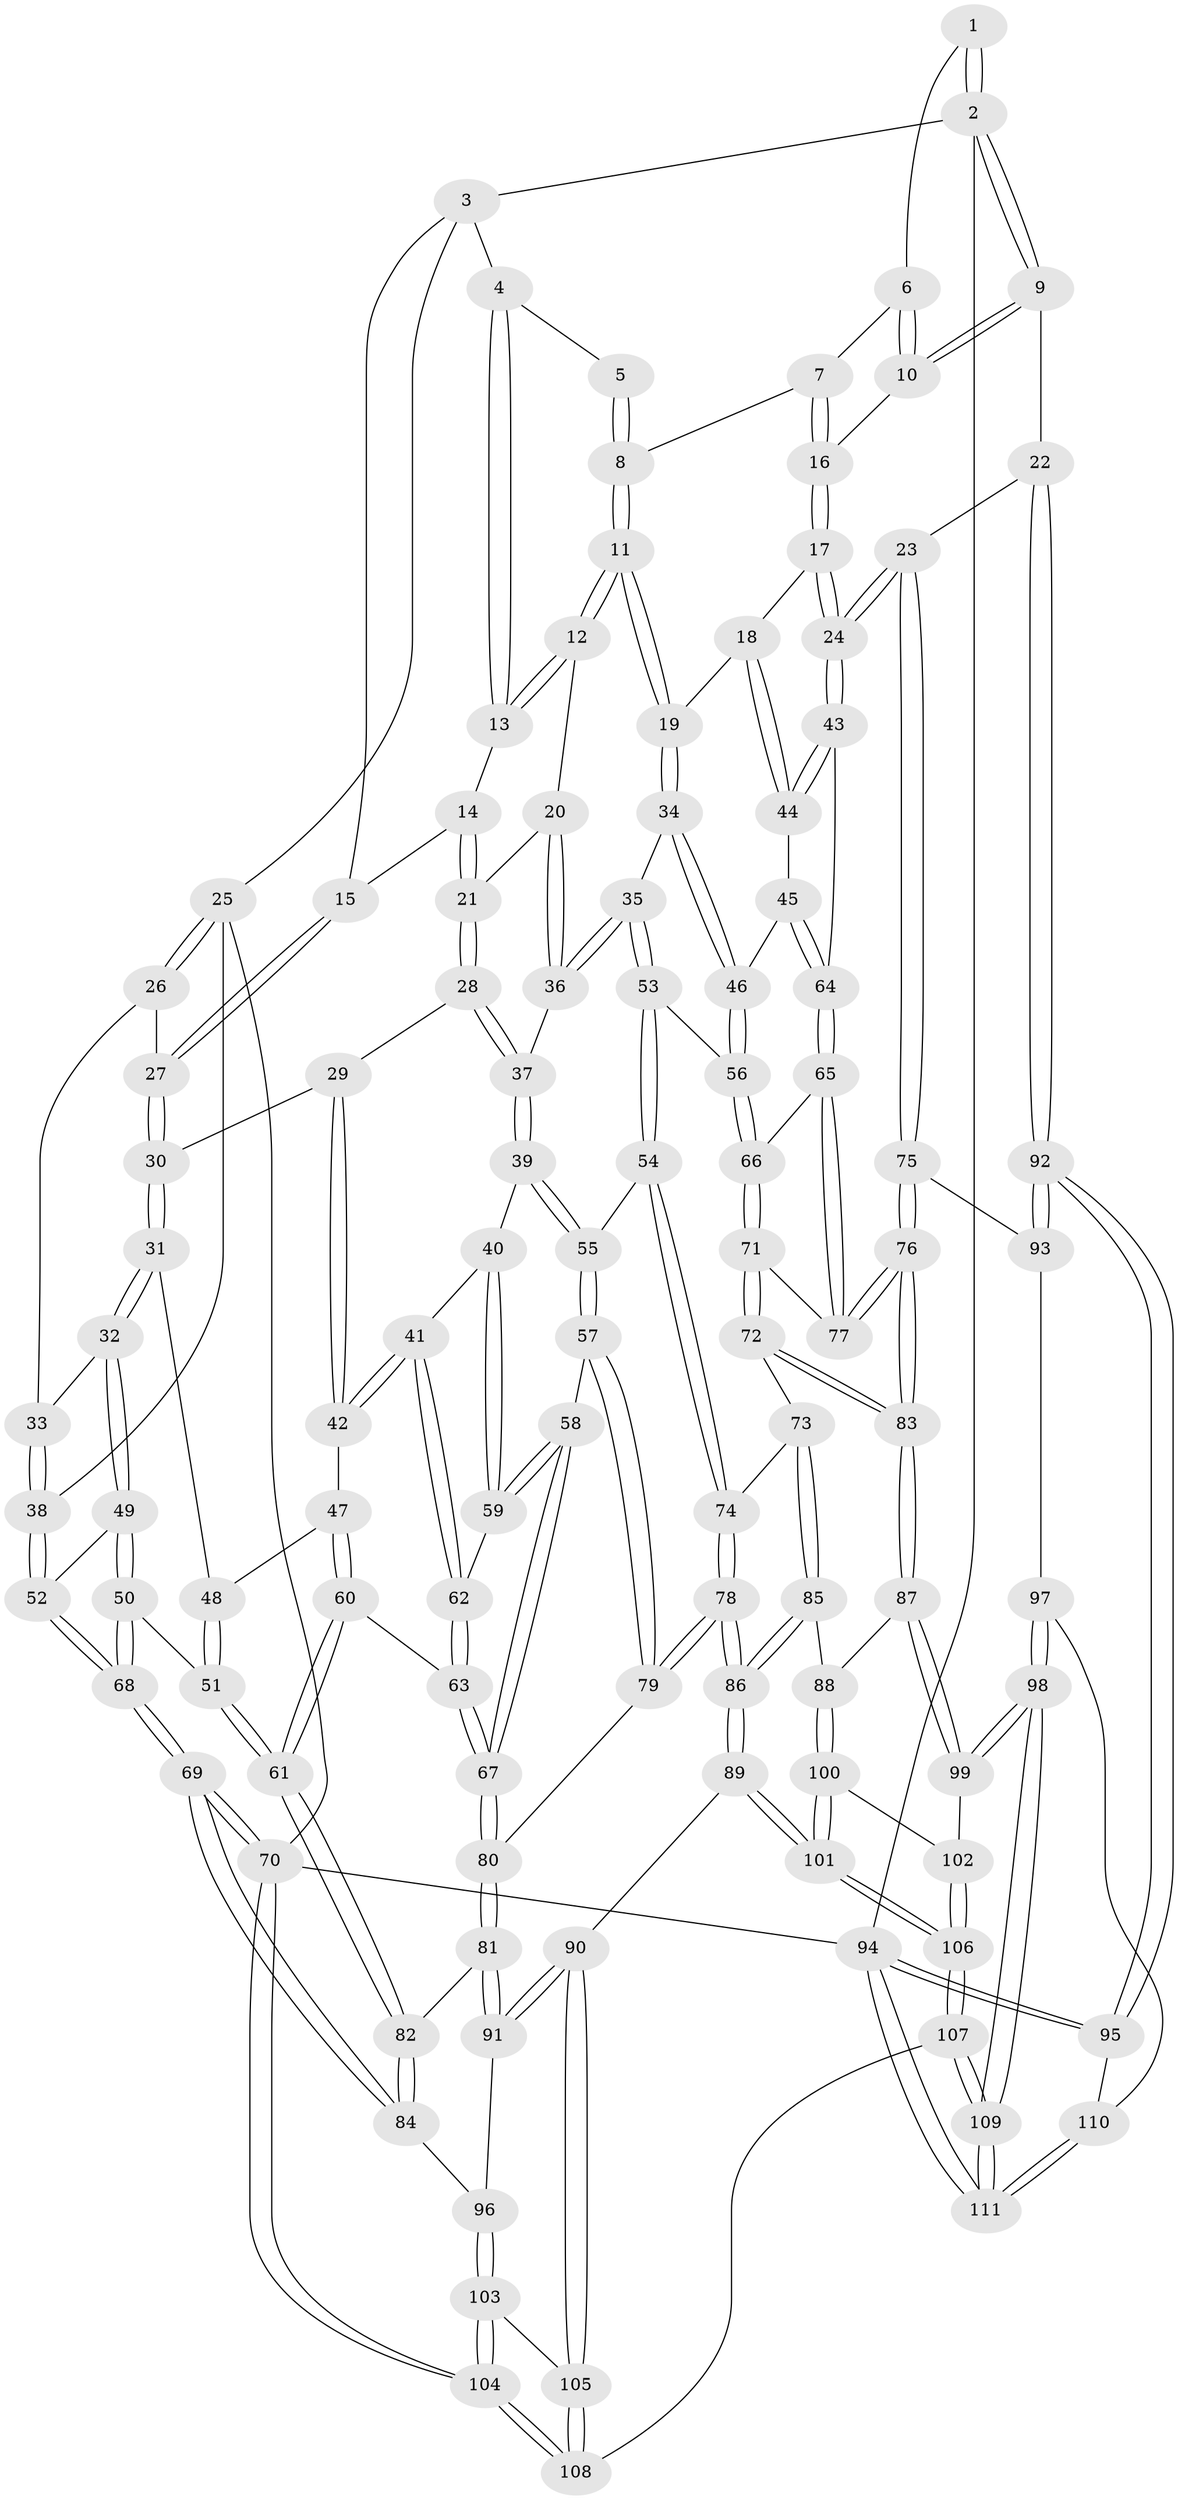 // coarse degree distribution, {3: 0.16666666666666666, 4: 0.19696969696969696, 5: 0.5151515151515151, 6: 0.09090909090909091, 7: 0.015151515151515152, 8: 0.015151515151515152}
// Generated by graph-tools (version 1.1) at 2025/06/03/04/25 22:06:21]
// undirected, 111 vertices, 274 edges
graph export_dot {
graph [start="1"]
  node [color=gray90,style=filled];
  1 [pos="+1+0"];
  2 [pos="+1+0"];
  3 [pos="+0.34482090362778184+0"];
  4 [pos="+0.45333307422040986+0"];
  5 [pos="+0.6513333218375771+0"];
  6 [pos="+0.9262527318544912+0.06770250170949503"];
  7 [pos="+0.830881172668713+0.10767170419402695"];
  8 [pos="+0.7354895064934561+0.05877517279724094"];
  9 [pos="+1+0.22319664830561614"];
  10 [pos="+1+0.1556724041154859"];
  11 [pos="+0.6596314161904431+0.21406723996451696"];
  12 [pos="+0.597708722856325+0.21484343248307058"];
  13 [pos="+0.5581555071155522+0.16645168184509898"];
  14 [pos="+0.4002819272848823+0.1639010597724851"];
  15 [pos="+0.271731907374879+0.05956546020245363"];
  16 [pos="+0.8712358407004066+0.20432224114335626"];
  17 [pos="+0.8685686143014273+0.22928059833263506"];
  18 [pos="+0.7484110331837688+0.30175100140789457"];
  19 [pos="+0.7068565184914162+0.2923587598533258"];
  20 [pos="+0.5632105346569185+0.2408171729942892"];
  21 [pos="+0.48059649496834905+0.2689267113248673"];
  22 [pos="+1+0.4229126494542485"];
  23 [pos="+1+0.42574134308661515"];
  24 [pos="+1+0.41075187001349883"];
  25 [pos="+0+0.04994629401848695"];
  26 [pos="+0.2106448258880029+0.09636065093712512"];
  27 [pos="+0.2598742335442569+0.07583849788297346"];
  28 [pos="+0.47214295930465955+0.2909671085885409"];
  29 [pos="+0.3822875366504069+0.3315344420893487"];
  30 [pos="+0.2780256409704687+0.28496997882665226"];
  31 [pos="+0.2779316110388781+0.28514514620367737"];
  32 [pos="+0.1296508034309936+0.3668903126003666"];
  33 [pos="+0.04583933862751786+0.27305299968238755"];
  34 [pos="+0.6885712479423991+0.32231502989658967"];
  35 [pos="+0.6277207425683294+0.3930567712891498"];
  36 [pos="+0.5735692102091076+0.37550146028169495"];
  37 [pos="+0.5100979978598905+0.3827258890033796"];
  38 [pos="+0+0.30018742888817723"];
  39 [pos="+0.49273146844866544+0.4098898432814579"];
  40 [pos="+0.45762957322754577+0.41954707663384194"];
  41 [pos="+0.4072251189796092+0.41966266452831674"];
  42 [pos="+0.404498597501426+0.41785345216055897"];
  43 [pos="+0.9629706690891968+0.42808779135634584"];
  44 [pos="+0.7868555765175653+0.3529589951138136"];
  45 [pos="+0.7537851625277265+0.4738066075867587"];
  46 [pos="+0.7486896944033606+0.4779426024368172"];
  47 [pos="+0.3387947609173644+0.4362396010338203"];
  48 [pos="+0.2777993059600786+0.3825255334690722"];
  49 [pos="+0.12754487271540454+0.44842186342554186"];
  50 [pos="+0.1498140730606125+0.4997892810240491"];
  51 [pos="+0.1778722137793238+0.5164215967591953"];
  52 [pos="+0+0.36688654155866757"];
  53 [pos="+0.638432659702973+0.46935289844648637"];
  54 [pos="+0.5900538398613345+0.5171319024165597"];
  55 [pos="+0.5447484261725412+0.5155330663754155"];
  56 [pos="+0.734801373148938+0.4948538170316173"];
  57 [pos="+0.5092590729594602+0.5382043506802577"];
  58 [pos="+0.48126073541478154+0.542770042230618"];
  59 [pos="+0.45922651287618327+0.5184469585478568"];
  60 [pos="+0.3062657957103215+0.5294776341567579"];
  61 [pos="+0.23027673269212692+0.5855240514367975"];
  62 [pos="+0.4054331270375144+0.49020757599622955"];
  63 [pos="+0.3689625513685243+0.5217471399753477"];
  64 [pos="+0.9455751952564176+0.4410987965596707"];
  65 [pos="+0.8834271768706837+0.527218750199099"];
  66 [pos="+0.738257252083803+0.5059632330872887"];
  67 [pos="+0.43854612714893454+0.585836427224614"];
  68 [pos="+0+0.6292431138873956"];
  69 [pos="+0+0.8036980685793733"];
  70 [pos="+0+1"];
  71 [pos="+0.7443998920682071+0.5459426133356862"];
  72 [pos="+0.7413163689088347+0.6297009241636908"];
  73 [pos="+0.6495603757695487+0.6280783935902298"];
  74 [pos="+0.6280558514438088+0.6196287728305232"];
  75 [pos="+0.8822976740929049+0.6791892150191486"];
  76 [pos="+0.8435299970905803+0.6878598227047252"];
  77 [pos="+0.876852297840119+0.540953244969804"];
  78 [pos="+0.5407148922654581+0.6729659455244067"];
  79 [pos="+0.5380157091667828+0.6702141148970986"];
  80 [pos="+0.4258841419998037+0.6217106761385227"];
  81 [pos="+0.37453672943150385+0.6594827423026492"];
  82 [pos="+0.23560474997599498+0.6254482243510187"];
  83 [pos="+0.8184198161457847+0.7067388926226473"];
  84 [pos="+0.18272160477442131+0.724881146834209"];
  85 [pos="+0.6314674671656447+0.7864049757629408"];
  86 [pos="+0.5287649015958098+0.7763997441763145"];
  87 [pos="+0.818223376377904+0.7080281774838628"];
  88 [pos="+0.635884967153258+0.7883417160221656"];
  89 [pos="+0.5027840301879382+0.7948763033587318"];
  90 [pos="+0.4566478996841893+0.8140443313592609"];
  91 [pos="+0.44545528200851076+0.8050850611221507"];
  92 [pos="+1+0.7308147537152185"];
  93 [pos="+1+0.7160536749446361"];
  94 [pos="+1+1"];
  95 [pos="+1+0.7741978925686385"];
  96 [pos="+0.22316742913466242+0.7887305253425541"];
  97 [pos="+0.8629058593747018+0.8358543195631731"];
  98 [pos="+0.8604688100980616+0.8360677029520412"];
  99 [pos="+0.8534793336500482+0.829540582140442"];
  100 [pos="+0.6526587261139375+0.8306370094176563"];
  101 [pos="+0.6146930430882811+0.9329327058838512"];
  102 [pos="+0.7393496925997748+0.8872314821144921"];
  103 [pos="+0.23311169063723788+0.8765797141898877"];
  104 [pos="+0+1"];
  105 [pos="+0.41946620199923296+0.9753647568798665"];
  106 [pos="+0.6270864183673162+1"];
  107 [pos="+0.6206815007974819+1"];
  108 [pos="+0.470293083081427+1"];
  109 [pos="+0.9606044500954585+1"];
  110 [pos="+0.9593889033916262+0.8382258431358143"];
  111 [pos="+1+1"];
  1 -- 2;
  1 -- 2;
  1 -- 6;
  2 -- 3;
  2 -- 9;
  2 -- 9;
  2 -- 94;
  3 -- 4;
  3 -- 15;
  3 -- 25;
  4 -- 5;
  4 -- 13;
  4 -- 13;
  5 -- 8;
  5 -- 8;
  6 -- 7;
  6 -- 10;
  6 -- 10;
  7 -- 8;
  7 -- 16;
  7 -- 16;
  8 -- 11;
  8 -- 11;
  9 -- 10;
  9 -- 10;
  9 -- 22;
  10 -- 16;
  11 -- 12;
  11 -- 12;
  11 -- 19;
  11 -- 19;
  12 -- 13;
  12 -- 13;
  12 -- 20;
  13 -- 14;
  14 -- 15;
  14 -- 21;
  14 -- 21;
  15 -- 27;
  15 -- 27;
  16 -- 17;
  16 -- 17;
  17 -- 18;
  17 -- 24;
  17 -- 24;
  18 -- 19;
  18 -- 44;
  18 -- 44;
  19 -- 34;
  19 -- 34;
  20 -- 21;
  20 -- 36;
  20 -- 36;
  21 -- 28;
  21 -- 28;
  22 -- 23;
  22 -- 92;
  22 -- 92;
  23 -- 24;
  23 -- 24;
  23 -- 75;
  23 -- 75;
  24 -- 43;
  24 -- 43;
  25 -- 26;
  25 -- 26;
  25 -- 38;
  25 -- 70;
  26 -- 27;
  26 -- 33;
  27 -- 30;
  27 -- 30;
  28 -- 29;
  28 -- 37;
  28 -- 37;
  29 -- 30;
  29 -- 42;
  29 -- 42;
  30 -- 31;
  30 -- 31;
  31 -- 32;
  31 -- 32;
  31 -- 48;
  32 -- 33;
  32 -- 49;
  32 -- 49;
  33 -- 38;
  33 -- 38;
  34 -- 35;
  34 -- 46;
  34 -- 46;
  35 -- 36;
  35 -- 36;
  35 -- 53;
  35 -- 53;
  36 -- 37;
  37 -- 39;
  37 -- 39;
  38 -- 52;
  38 -- 52;
  39 -- 40;
  39 -- 55;
  39 -- 55;
  40 -- 41;
  40 -- 59;
  40 -- 59;
  41 -- 42;
  41 -- 42;
  41 -- 62;
  41 -- 62;
  42 -- 47;
  43 -- 44;
  43 -- 44;
  43 -- 64;
  44 -- 45;
  45 -- 46;
  45 -- 64;
  45 -- 64;
  46 -- 56;
  46 -- 56;
  47 -- 48;
  47 -- 60;
  47 -- 60;
  48 -- 51;
  48 -- 51;
  49 -- 50;
  49 -- 50;
  49 -- 52;
  50 -- 51;
  50 -- 68;
  50 -- 68;
  51 -- 61;
  51 -- 61;
  52 -- 68;
  52 -- 68;
  53 -- 54;
  53 -- 54;
  53 -- 56;
  54 -- 55;
  54 -- 74;
  54 -- 74;
  55 -- 57;
  55 -- 57;
  56 -- 66;
  56 -- 66;
  57 -- 58;
  57 -- 79;
  57 -- 79;
  58 -- 59;
  58 -- 59;
  58 -- 67;
  58 -- 67;
  59 -- 62;
  60 -- 61;
  60 -- 61;
  60 -- 63;
  61 -- 82;
  61 -- 82;
  62 -- 63;
  62 -- 63;
  63 -- 67;
  63 -- 67;
  64 -- 65;
  64 -- 65;
  65 -- 66;
  65 -- 77;
  65 -- 77;
  66 -- 71;
  66 -- 71;
  67 -- 80;
  67 -- 80;
  68 -- 69;
  68 -- 69;
  69 -- 70;
  69 -- 70;
  69 -- 84;
  69 -- 84;
  70 -- 104;
  70 -- 104;
  70 -- 94;
  71 -- 72;
  71 -- 72;
  71 -- 77;
  72 -- 73;
  72 -- 83;
  72 -- 83;
  73 -- 74;
  73 -- 85;
  73 -- 85;
  74 -- 78;
  74 -- 78;
  75 -- 76;
  75 -- 76;
  75 -- 93;
  76 -- 77;
  76 -- 77;
  76 -- 83;
  76 -- 83;
  78 -- 79;
  78 -- 79;
  78 -- 86;
  78 -- 86;
  79 -- 80;
  80 -- 81;
  80 -- 81;
  81 -- 82;
  81 -- 91;
  81 -- 91;
  82 -- 84;
  82 -- 84;
  83 -- 87;
  83 -- 87;
  84 -- 96;
  85 -- 86;
  85 -- 86;
  85 -- 88;
  86 -- 89;
  86 -- 89;
  87 -- 88;
  87 -- 99;
  87 -- 99;
  88 -- 100;
  88 -- 100;
  89 -- 90;
  89 -- 101;
  89 -- 101;
  90 -- 91;
  90 -- 91;
  90 -- 105;
  90 -- 105;
  91 -- 96;
  92 -- 93;
  92 -- 93;
  92 -- 95;
  92 -- 95;
  93 -- 97;
  94 -- 95;
  94 -- 95;
  94 -- 111;
  94 -- 111;
  95 -- 110;
  96 -- 103;
  96 -- 103;
  97 -- 98;
  97 -- 98;
  97 -- 110;
  98 -- 99;
  98 -- 99;
  98 -- 109;
  98 -- 109;
  99 -- 102;
  100 -- 101;
  100 -- 101;
  100 -- 102;
  101 -- 106;
  101 -- 106;
  102 -- 106;
  102 -- 106;
  103 -- 104;
  103 -- 104;
  103 -- 105;
  104 -- 108;
  104 -- 108;
  105 -- 108;
  105 -- 108;
  106 -- 107;
  106 -- 107;
  107 -- 108;
  107 -- 109;
  107 -- 109;
  109 -- 111;
  109 -- 111;
  110 -- 111;
  110 -- 111;
}
